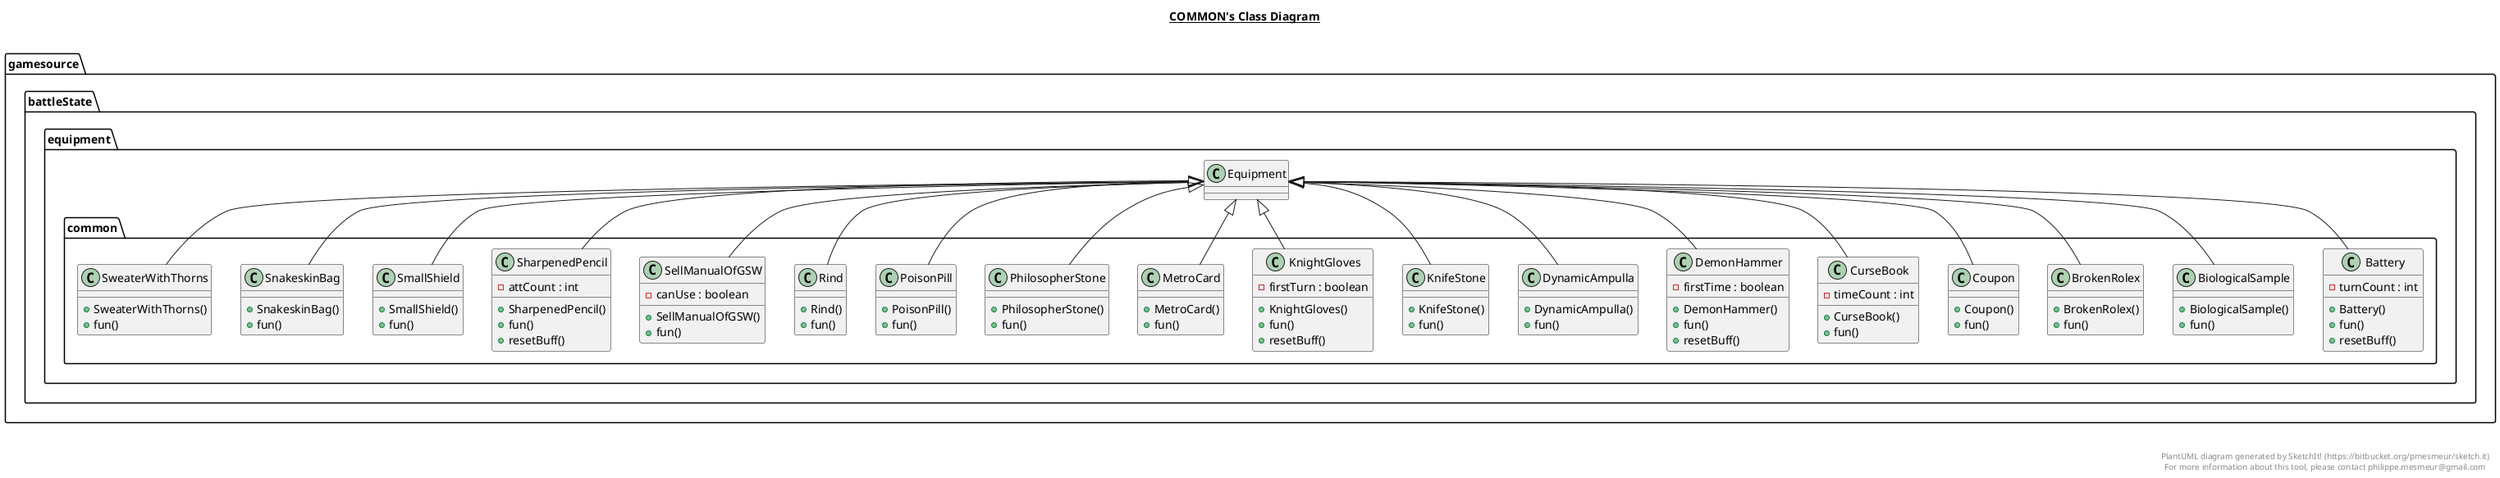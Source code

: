 @startuml

title __COMMON's Class Diagram__\n

  namespace gamesource {
    namespace battleState.equipment {
      namespace common {
        class gamesource.battleState.equipment.common.Battery {
            - turnCount : int
            + Battery()
            + fun()
            + resetBuff()
        }
      }
    }
  }
  

  namespace gamesource {
    namespace battleState.equipment {
      namespace common {
        class gamesource.battleState.equipment.common.BiologicalSample {
            + BiologicalSample()
            + fun()
        }
      }
    }
  }
  

  namespace gamesource {
    namespace battleState.equipment {
      namespace common {
        class gamesource.battleState.equipment.common.BrokenRolex {
            + BrokenRolex()
            + fun()
        }
      }
    }
  }
  

  namespace gamesource {
    namespace battleState.equipment {
      namespace common {
        class gamesource.battleState.equipment.common.Coupon {
            + Coupon()
            + fun()
        }
      }
    }
  }
  

  namespace gamesource {
    namespace battleState.equipment {
      namespace common {
        class gamesource.battleState.equipment.common.CurseBook {
            - timeCount : int
            + CurseBook()
            + fun()
        }
      }
    }
  }
  

  namespace gamesource {
    namespace battleState.equipment {
      namespace common {
        class gamesource.battleState.equipment.common.DemonHammer {
            - firstTime : boolean
            + DemonHammer()
            + fun()
            + resetBuff()
        }
      }
    }
  }
  

  namespace gamesource {
    namespace battleState.equipment {
      namespace common {
        class gamesource.battleState.equipment.common.DynamicAmpulla {
            + DynamicAmpulla()
            + fun()
        }
      }
    }
  }
  

  namespace gamesource {
    namespace battleState.equipment {
      namespace common {
        class gamesource.battleState.equipment.common.KnifeStone {
            + KnifeStone()
            + fun()
        }
      }
    }
  }
  

  namespace gamesource {
    namespace battleState.equipment {
      namespace common {
        class gamesource.battleState.equipment.common.KnightGloves {
            - firstTurn : boolean
            + KnightGloves()
            + fun()
            + resetBuff()
        }
      }
    }
  }
  

  namespace gamesource {
    namespace battleState.equipment {
      namespace common {
        class gamesource.battleState.equipment.common.MetroCard {
            + MetroCard()
            + fun()
        }
      }
    }
  }
  

  namespace gamesource {
    namespace battleState.equipment {
      namespace common {
        class gamesource.battleState.equipment.common.PhilosopherStone {
            + PhilosopherStone()
            + fun()
        }
      }
    }
  }
  

  namespace gamesource {
    namespace battleState.equipment {
      namespace common {
        class gamesource.battleState.equipment.common.PoisonPill {
            + PoisonPill()
            + fun()
        }
      }
    }
  }
  

  namespace gamesource {
    namespace battleState.equipment {
      namespace common {
        class gamesource.battleState.equipment.common.Rind {
            + Rind()
            + fun()
        }
      }
    }
  }
  

  namespace gamesource {
    namespace battleState.equipment {
      namespace common {
        class gamesource.battleState.equipment.common.SellManualOfGSW {
            - canUse : boolean
            + SellManualOfGSW()
            + fun()
        }
      }
    }
  }
  

  namespace gamesource {
    namespace battleState.equipment {
      namespace common {
        class gamesource.battleState.equipment.common.SharpenedPencil {
            - attCount : int
            + SharpenedPencil()
            + fun()
            + resetBuff()
        }
      }
    }
  }
  

  namespace gamesource {
    namespace battleState.equipment {
      namespace common {
        class gamesource.battleState.equipment.common.SmallShield {
            + SmallShield()
            + fun()
        }
      }
    }
  }
  

  namespace gamesource {
    namespace battleState.equipment {
      namespace common {
        class gamesource.battleState.equipment.common.SnakeskinBag {
            + SnakeskinBag()
            + fun()
        }
      }
    }
  }
  

  namespace gamesource {
    namespace battleState.equipment {
      namespace common {
        class gamesource.battleState.equipment.common.SweaterWithThorns {
            + SweaterWithThorns()
            + fun()
        }
      }
    }
  }
  

  gamesource.battleState.equipment.common.Battery -up-|> gamesource.battleState.equipment.Equipment
  gamesource.battleState.equipment.common.BiologicalSample -up-|> gamesource.battleState.equipment.Equipment
  gamesource.battleState.equipment.common.BrokenRolex -up-|> gamesource.battleState.equipment.Equipment
  gamesource.battleState.equipment.common.Coupon -up-|> gamesource.battleState.equipment.Equipment
  gamesource.battleState.equipment.common.CurseBook -up-|> gamesource.battleState.equipment.Equipment
  gamesource.battleState.equipment.common.DemonHammer -up-|> gamesource.battleState.equipment.Equipment
  gamesource.battleState.equipment.common.DynamicAmpulla -up-|> gamesource.battleState.equipment.Equipment
  gamesource.battleState.equipment.common.KnifeStone -up-|> gamesource.battleState.equipment.Equipment
  gamesource.battleState.equipment.common.KnightGloves -up-|> gamesource.battleState.equipment.Equipment
  gamesource.battleState.equipment.common.MetroCard -up-|> gamesource.battleState.equipment.Equipment
  gamesource.battleState.equipment.common.PhilosopherStone -up-|> gamesource.battleState.equipment.Equipment
  gamesource.battleState.equipment.common.PoisonPill -up-|> gamesource.battleState.equipment.Equipment
  gamesource.battleState.equipment.common.Rind -up-|> gamesource.battleState.equipment.Equipment
  gamesource.battleState.equipment.common.SellManualOfGSW -up-|> gamesource.battleState.equipment.Equipment
  gamesource.battleState.equipment.common.SharpenedPencil -up-|> gamesource.battleState.equipment.Equipment
  gamesource.battleState.equipment.common.SmallShield -up-|> gamesource.battleState.equipment.Equipment
  gamesource.battleState.equipment.common.SnakeskinBag -up-|> gamesource.battleState.equipment.Equipment
  gamesource.battleState.equipment.common.SweaterWithThorns -up-|> gamesource.battleState.equipment.Equipment


right footer


PlantUML diagram generated by SketchIt! (https://bitbucket.org/pmesmeur/sketch.it)
For more information about this tool, please contact philippe.mesmeur@gmail.com
endfooter

@enduml
